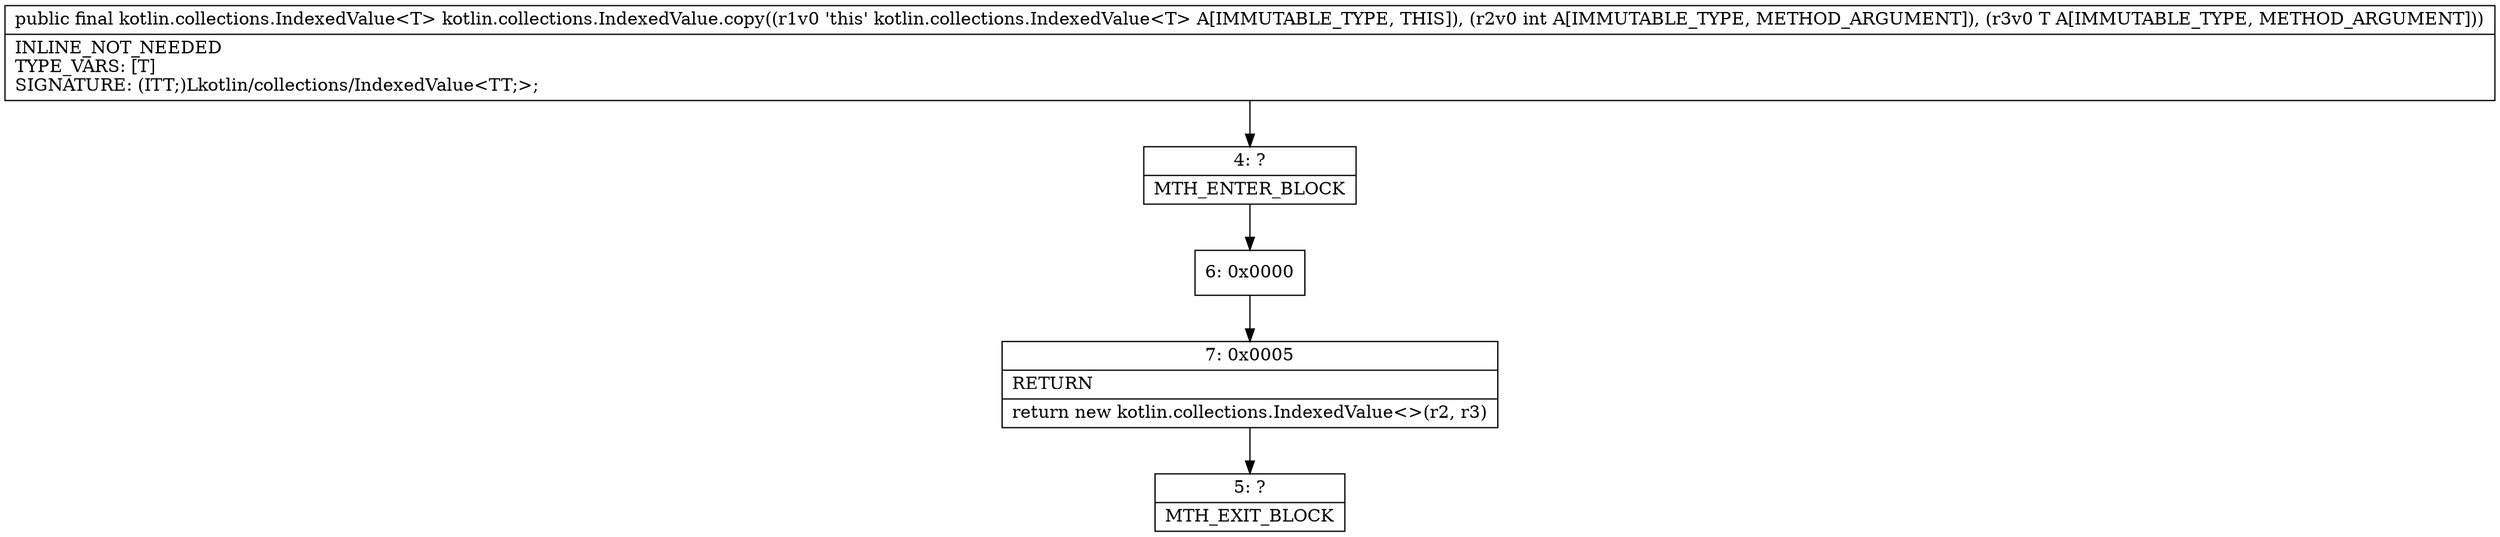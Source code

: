 digraph "CFG forkotlin.collections.IndexedValue.copy(ILjava\/lang\/Object;)Lkotlin\/collections\/IndexedValue;" {
Node_4 [shape=record,label="{4\:\ ?|MTH_ENTER_BLOCK\l}"];
Node_6 [shape=record,label="{6\:\ 0x0000}"];
Node_7 [shape=record,label="{7\:\ 0x0005|RETURN\l|return new kotlin.collections.IndexedValue\<\>(r2, r3)\l}"];
Node_5 [shape=record,label="{5\:\ ?|MTH_EXIT_BLOCK\l}"];
MethodNode[shape=record,label="{public final kotlin.collections.IndexedValue\<T\> kotlin.collections.IndexedValue.copy((r1v0 'this' kotlin.collections.IndexedValue\<T\> A[IMMUTABLE_TYPE, THIS]), (r2v0 int A[IMMUTABLE_TYPE, METHOD_ARGUMENT]), (r3v0 T A[IMMUTABLE_TYPE, METHOD_ARGUMENT]))  | INLINE_NOT_NEEDED\lTYPE_VARS: [T]\lSIGNATURE: (ITT;)Lkotlin\/collections\/IndexedValue\<TT;\>;\l}"];
MethodNode -> Node_4;Node_4 -> Node_6;
Node_6 -> Node_7;
Node_7 -> Node_5;
}

